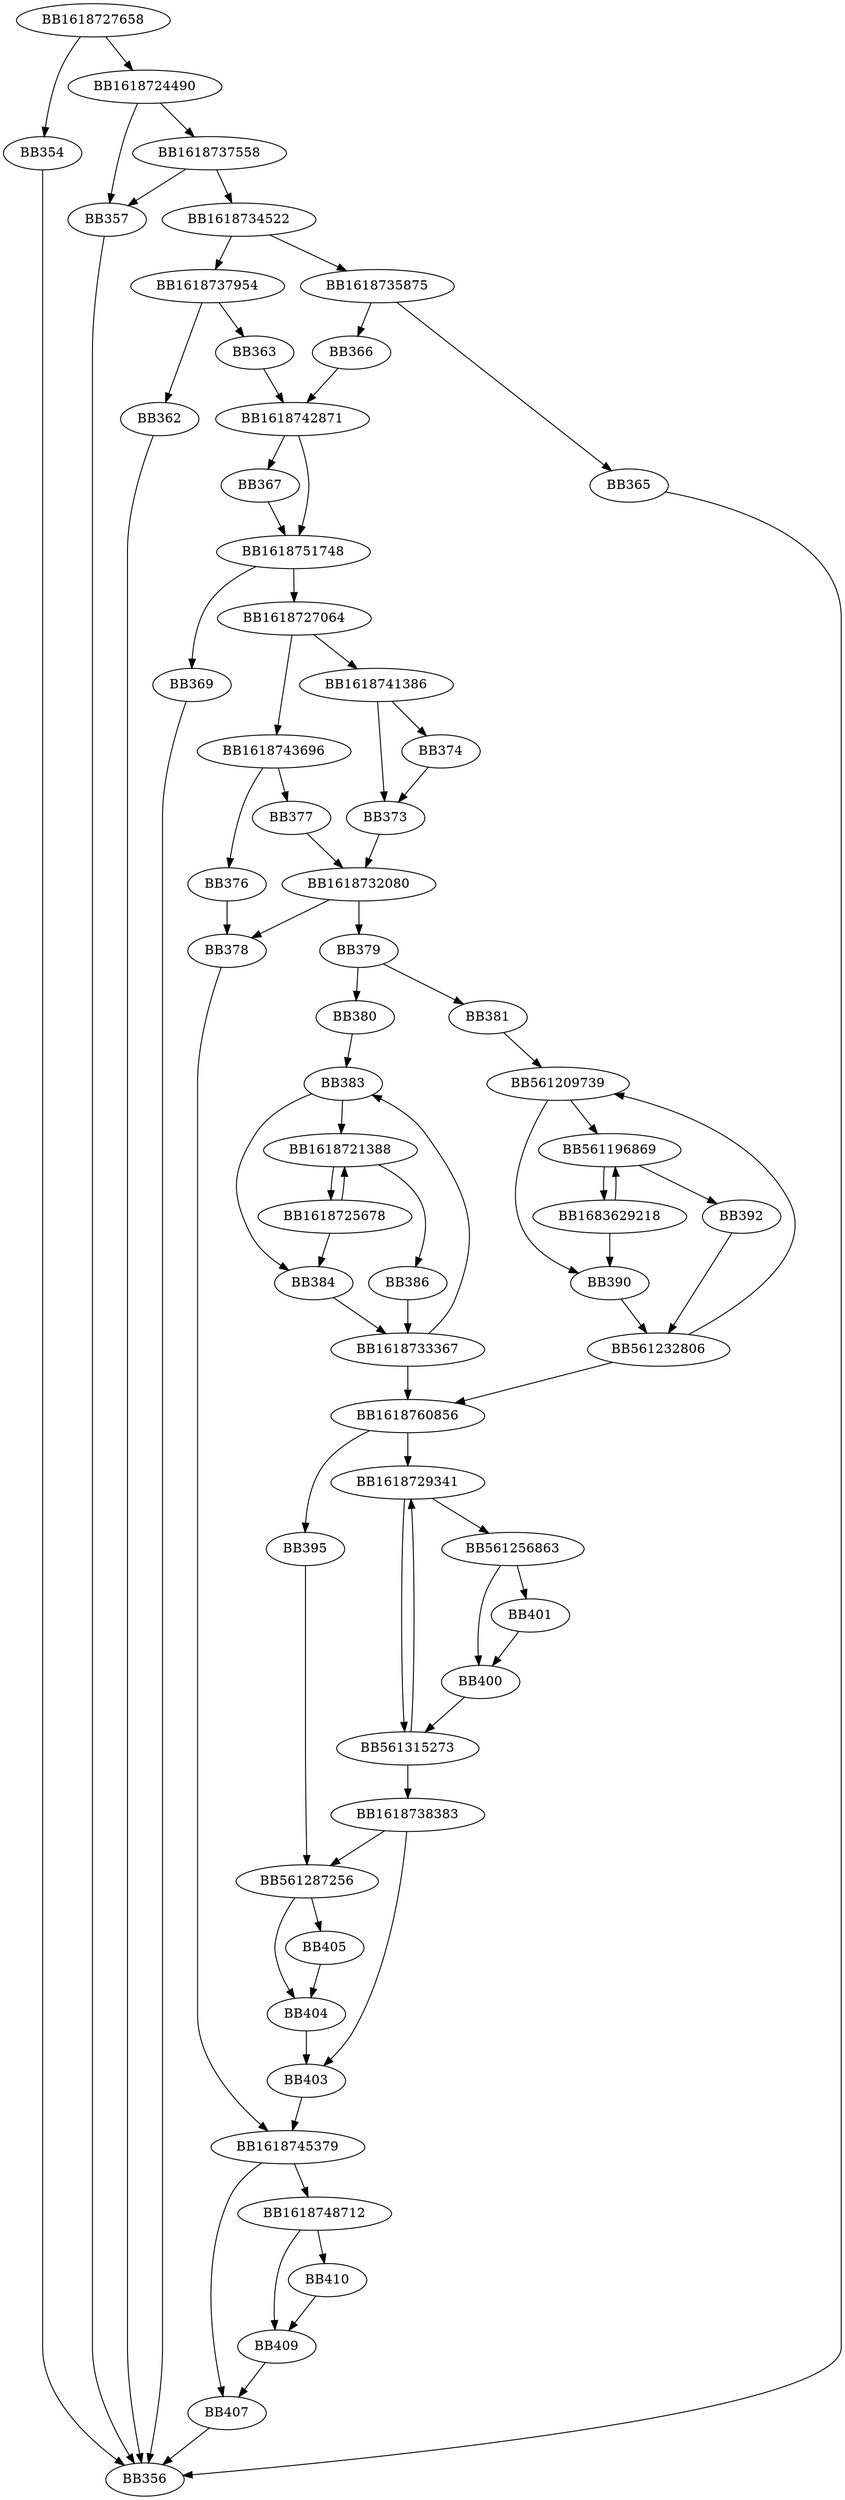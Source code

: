 digraph G{
	BB1618727658->BB354;
	BB1618727658->BB1618724490;
	BB354->BB356;
	BB1618724490->BB357;
	BB1618724490->BB1618737558;
	BB1618737558->BB357;
	BB1618737558->BB1618734522;
	BB357->BB356;
	BB1618734522->BB1618737954;
	BB1618734522->BB1618735875;
	BB1618737954->BB362;
	BB1618737954->BB363;
	BB362->BB356;
	BB363->BB1618742871;
	BB1618735875->BB365;
	BB1618735875->BB366;
	BB365->BB356;
	BB366->BB1618742871;
	BB1618742871->BB367;
	BB1618742871->BB1618751748;
	BB367->BB1618751748;
	BB1618751748->BB369;
	BB1618751748->BB1618727064;
	BB369->BB356;
	BB1618727064->BB1618743696;
	BB1618727064->BB1618741386;
	BB1618741386->BB373;
	BB1618741386->BB374;
	BB374->BB373;
	BB373->BB1618732080;
	BB1618743696->BB376;
	BB1618743696->BB377;
	BB377->BB1618732080;
	BB376->BB378;
	BB1618732080->BB378;
	BB1618732080->BB379;
	BB379->BB380;
	BB379->BB381;
	BB381->BB561209739;
	BB380->BB383;
	BB383->BB384;
	BB383->BB1618721388;
	BB1618721388->BB386;
	BB1618721388->BB1618725678;
	BB1618725678->BB1618721388;
	BB1618725678->BB384;
	BB386->BB1618733367;
	BB384->BB1618733367;
	BB1618733367->BB1618760856;
	BB1618733367->BB383;
	BB561209739->BB390;
	BB561209739->BB561196869;
	BB561196869->BB392;
	BB561196869->BB1683629218;
	BB392->BB561232806;
	BB1683629218->BB561196869;
	BB1683629218->BB390;
	BB390->BB561232806;
	BB561232806->BB1618760856;
	BB561232806->BB561209739;
	BB1618760856->BB395;
	BB1618760856->BB1618729341;
	BB395->BB561287256;
	BB1618729341->BB561315273;
	BB1618729341->BB561256863;
	BB561256863->BB400;
	BB561256863->BB401;
	BB401->BB400;
	BB400->BB561315273;
	BB561315273->BB1618738383;
	BB561315273->BB1618729341;
	BB1618738383->BB561287256;
	BB1618738383->BB403;
	BB561287256->BB404;
	BB561287256->BB405;
	BB405->BB404;
	BB404->BB403;
	BB403->BB1618745379;
	BB378->BB1618745379;
	BB1618745379->BB407;
	BB1618745379->BB1618748712;
	BB1618748712->BB409;
	BB1618748712->BB410;
	BB410->BB409;
	BB409->BB407;
	BB407->BB356;
}
